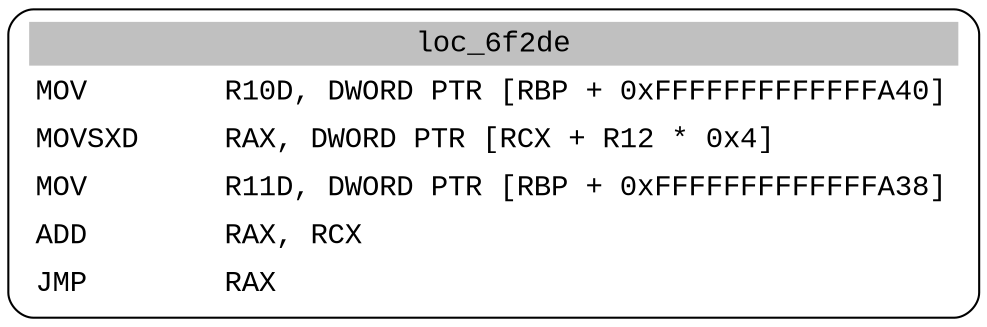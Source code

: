 digraph asm_graph {
1941 [
shape="Mrecord" fontname="Courier New"label =<<table border="0" cellborder="0" cellpadding="3"><tr><td align="center" colspan="2" bgcolor="grey">loc_6f2de</td></tr><tr><td align="left">MOV        R10D, DWORD PTR [RBP + 0xFFFFFFFFFFFFFA40]</td></tr><tr><td align="left">MOVSXD     RAX, DWORD PTR [RCX + R12 * 0x4]</td></tr><tr><td align="left">MOV        R11D, DWORD PTR [RBP + 0xFFFFFFFFFFFFFA38]</td></tr><tr><td align="left">ADD        RAX, RCX</td></tr><tr><td align="left">JMP        RAX</td></tr></table>> ];
}